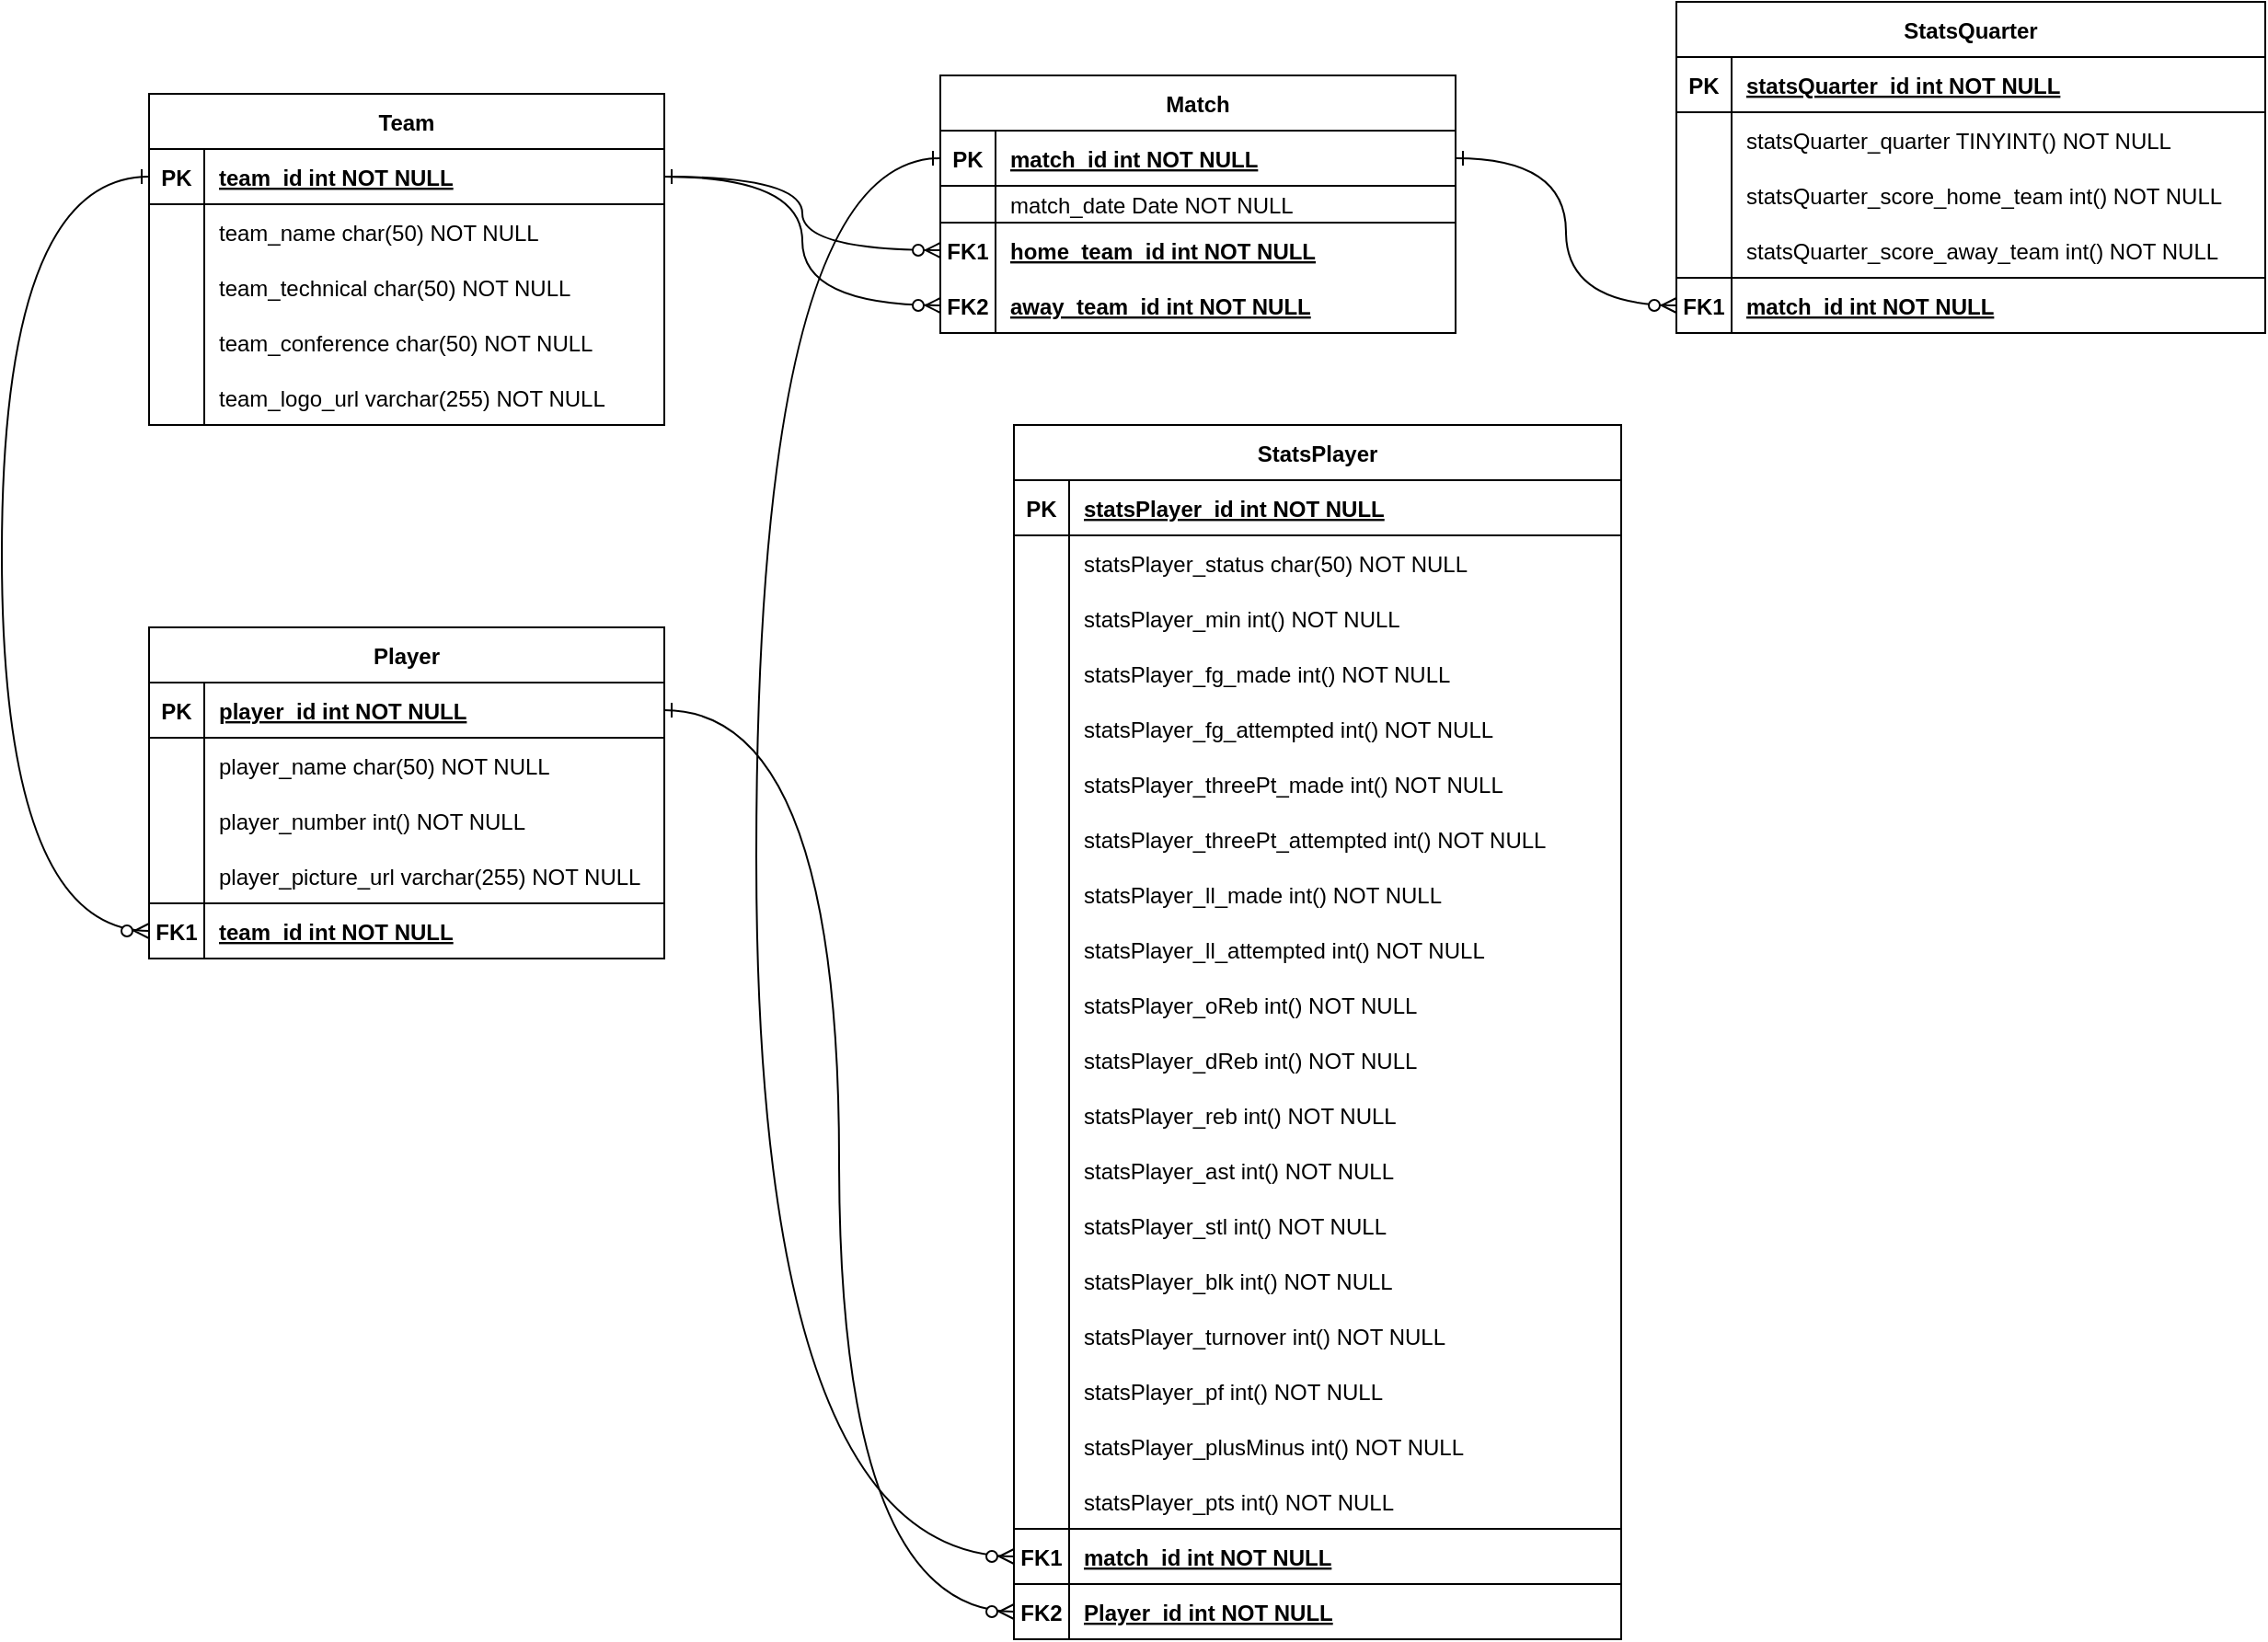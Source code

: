 <mxfile version="25.0.3">
  <diagram id="R2lEEEUBdFMjLlhIrx00" name="Page-1">
    <mxGraphModel dx="880" dy="444" grid="1" gridSize="10" guides="1" tooltips="1" connect="1" arrows="1" fold="1" page="1" pageScale="1" pageWidth="850" pageHeight="1100" math="0" shadow="0" extFonts="Permanent Marker^https://fonts.googleapis.com/css?family=Permanent+Marker">
      <root>
        <mxCell id="0" />
        <mxCell id="1" parent="0" />
        <mxCell id="C-vyLk0tnHw3VtMMgP7b-23" value="Team" style="shape=table;startSize=30;container=1;collapsible=1;childLayout=tableLayout;fixedRows=1;rowLines=0;fontStyle=1;align=center;resizeLast=1;" parent="1" vertex="1">
          <mxGeometry x="220" y="160" width="280" height="180" as="geometry" />
        </mxCell>
        <mxCell id="C-vyLk0tnHw3VtMMgP7b-24" value="" style="shape=partialRectangle;collapsible=0;dropTarget=0;pointerEvents=0;fillColor=none;points=[[0,0.5],[1,0.5]];portConstraint=eastwest;top=0;left=0;right=0;bottom=1;" parent="C-vyLk0tnHw3VtMMgP7b-23" vertex="1">
          <mxGeometry y="30" width="280" height="30" as="geometry" />
        </mxCell>
        <mxCell id="C-vyLk0tnHw3VtMMgP7b-25" value="PK" style="shape=partialRectangle;overflow=hidden;connectable=0;fillColor=none;top=0;left=0;bottom=0;right=0;fontStyle=1;" parent="C-vyLk0tnHw3VtMMgP7b-24" vertex="1">
          <mxGeometry width="30" height="30" as="geometry">
            <mxRectangle width="30" height="30" as="alternateBounds" />
          </mxGeometry>
        </mxCell>
        <mxCell id="C-vyLk0tnHw3VtMMgP7b-26" value="team_id int NOT NULL " style="shape=partialRectangle;overflow=hidden;connectable=0;fillColor=none;top=0;left=0;bottom=0;right=0;align=left;spacingLeft=6;fontStyle=5;" parent="C-vyLk0tnHw3VtMMgP7b-24" vertex="1">
          <mxGeometry x="30" width="250" height="30" as="geometry">
            <mxRectangle width="250" height="30" as="alternateBounds" />
          </mxGeometry>
        </mxCell>
        <mxCell id="C-vyLk0tnHw3VtMMgP7b-27" value="" style="shape=partialRectangle;collapsible=0;dropTarget=0;pointerEvents=0;fillColor=none;points=[[0,0.5],[1,0.5]];portConstraint=eastwest;top=0;left=0;right=0;bottom=0;" parent="C-vyLk0tnHw3VtMMgP7b-23" vertex="1">
          <mxGeometry y="60" width="280" height="30" as="geometry" />
        </mxCell>
        <mxCell id="C-vyLk0tnHw3VtMMgP7b-28" value="" style="shape=partialRectangle;overflow=hidden;connectable=0;fillColor=none;top=0;left=0;bottom=0;right=0;" parent="C-vyLk0tnHw3VtMMgP7b-27" vertex="1">
          <mxGeometry width="30" height="30" as="geometry">
            <mxRectangle width="30" height="30" as="alternateBounds" />
          </mxGeometry>
        </mxCell>
        <mxCell id="C-vyLk0tnHw3VtMMgP7b-29" value="team_name char(50) NOT NULL" style="shape=partialRectangle;overflow=hidden;connectable=0;fillColor=none;top=0;left=0;bottom=0;right=0;align=left;spacingLeft=6;" parent="C-vyLk0tnHw3VtMMgP7b-27" vertex="1">
          <mxGeometry x="30" width="250" height="30" as="geometry">
            <mxRectangle width="250" height="30" as="alternateBounds" />
          </mxGeometry>
        </mxCell>
        <mxCell id="4Jvj5dM3LBA8k5uEVzV1-124" value="" style="shape=partialRectangle;collapsible=0;dropTarget=0;pointerEvents=0;fillColor=none;points=[[0,0.5],[1,0.5]];portConstraint=eastwest;top=0;left=0;right=0;bottom=0;" vertex="1" parent="C-vyLk0tnHw3VtMMgP7b-23">
          <mxGeometry y="90" width="280" height="30" as="geometry" />
        </mxCell>
        <mxCell id="4Jvj5dM3LBA8k5uEVzV1-125" value="" style="shape=partialRectangle;overflow=hidden;connectable=0;fillColor=none;top=0;left=0;bottom=0;right=0;" vertex="1" parent="4Jvj5dM3LBA8k5uEVzV1-124">
          <mxGeometry width="30" height="30" as="geometry">
            <mxRectangle width="30" height="30" as="alternateBounds" />
          </mxGeometry>
        </mxCell>
        <mxCell id="4Jvj5dM3LBA8k5uEVzV1-126" value="team_technical char(50) NOT NULL" style="shape=partialRectangle;overflow=hidden;connectable=0;fillColor=none;top=0;left=0;bottom=0;right=0;align=left;spacingLeft=6;" vertex="1" parent="4Jvj5dM3LBA8k5uEVzV1-124">
          <mxGeometry x="30" width="250" height="30" as="geometry">
            <mxRectangle width="250" height="30" as="alternateBounds" />
          </mxGeometry>
        </mxCell>
        <mxCell id="4Jvj5dM3LBA8k5uEVzV1-251" value="" style="shape=partialRectangle;collapsible=0;dropTarget=0;pointerEvents=0;fillColor=none;points=[[0,0.5],[1,0.5]];portConstraint=eastwest;top=0;left=0;right=0;bottom=0;" vertex="1" parent="C-vyLk0tnHw3VtMMgP7b-23">
          <mxGeometry y="120" width="280" height="30" as="geometry" />
        </mxCell>
        <mxCell id="4Jvj5dM3LBA8k5uEVzV1-252" value="" style="shape=partialRectangle;overflow=hidden;connectable=0;fillColor=none;top=0;left=0;bottom=0;right=0;" vertex="1" parent="4Jvj5dM3LBA8k5uEVzV1-251">
          <mxGeometry width="30" height="30" as="geometry">
            <mxRectangle width="30" height="30" as="alternateBounds" />
          </mxGeometry>
        </mxCell>
        <mxCell id="4Jvj5dM3LBA8k5uEVzV1-253" value="team_conference char(50) NOT NULL" style="shape=partialRectangle;overflow=hidden;connectable=0;fillColor=none;top=0;left=0;bottom=0;right=0;align=left;spacingLeft=6;" vertex="1" parent="4Jvj5dM3LBA8k5uEVzV1-251">
          <mxGeometry x="30" width="250" height="30" as="geometry">
            <mxRectangle width="250" height="30" as="alternateBounds" />
          </mxGeometry>
        </mxCell>
        <mxCell id="4Jvj5dM3LBA8k5uEVzV1-127" value="" style="shape=partialRectangle;collapsible=0;dropTarget=0;pointerEvents=0;fillColor=none;points=[[0,0.5],[1,0.5]];portConstraint=eastwest;top=0;left=0;right=0;bottom=0;" vertex="1" parent="C-vyLk0tnHw3VtMMgP7b-23">
          <mxGeometry y="150" width="280" height="30" as="geometry" />
        </mxCell>
        <mxCell id="4Jvj5dM3LBA8k5uEVzV1-128" value="" style="shape=partialRectangle;overflow=hidden;connectable=0;fillColor=none;top=0;left=0;bottom=0;right=0;" vertex="1" parent="4Jvj5dM3LBA8k5uEVzV1-127">
          <mxGeometry width="30" height="30" as="geometry">
            <mxRectangle width="30" height="30" as="alternateBounds" />
          </mxGeometry>
        </mxCell>
        <mxCell id="4Jvj5dM3LBA8k5uEVzV1-129" value="team_logo_url varchar(255) NOT NULL" style="shape=partialRectangle;overflow=hidden;connectable=0;fillColor=none;top=0;left=0;bottom=0;right=0;align=left;spacingLeft=6;" vertex="1" parent="4Jvj5dM3LBA8k5uEVzV1-127">
          <mxGeometry x="30" width="250" height="30" as="geometry">
            <mxRectangle width="250" height="30" as="alternateBounds" />
          </mxGeometry>
        </mxCell>
        <mxCell id="4Jvj5dM3LBA8k5uEVzV1-139" value="Match" style="shape=table;startSize=30;container=1;collapsible=1;childLayout=tableLayout;fixedRows=1;rowLines=0;fontStyle=1;align=center;resizeLast=1;" vertex="1" parent="1">
          <mxGeometry x="650" y="150" width="280" height="140" as="geometry" />
        </mxCell>
        <mxCell id="4Jvj5dM3LBA8k5uEVzV1-140" value="" style="shape=partialRectangle;collapsible=0;dropTarget=0;pointerEvents=0;fillColor=none;points=[[0,0.5],[1,0.5]];portConstraint=eastwest;top=0;left=0;right=0;bottom=1;" vertex="1" parent="4Jvj5dM3LBA8k5uEVzV1-139">
          <mxGeometry y="30" width="280" height="30" as="geometry" />
        </mxCell>
        <mxCell id="4Jvj5dM3LBA8k5uEVzV1-141" value="PK" style="shape=partialRectangle;overflow=hidden;connectable=0;fillColor=none;top=0;left=0;bottom=0;right=0;fontStyle=1;" vertex="1" parent="4Jvj5dM3LBA8k5uEVzV1-140">
          <mxGeometry width="30" height="30" as="geometry">
            <mxRectangle width="30" height="30" as="alternateBounds" />
          </mxGeometry>
        </mxCell>
        <mxCell id="4Jvj5dM3LBA8k5uEVzV1-142" value="match_id int NOT NULL " style="shape=partialRectangle;overflow=hidden;connectable=0;fillColor=none;top=0;left=0;bottom=0;right=0;align=left;spacingLeft=6;fontStyle=5;" vertex="1" parent="4Jvj5dM3LBA8k5uEVzV1-140">
          <mxGeometry x="30" width="250" height="30" as="geometry">
            <mxRectangle width="250" height="30" as="alternateBounds" />
          </mxGeometry>
        </mxCell>
        <mxCell id="4Jvj5dM3LBA8k5uEVzV1-143" value="" style="shape=partialRectangle;collapsible=0;dropTarget=0;pointerEvents=0;fillColor=none;points=[[0,0.5],[1,0.5]];portConstraint=eastwest;top=0;left=0;right=0;bottom=0;" vertex="1" parent="4Jvj5dM3LBA8k5uEVzV1-139">
          <mxGeometry y="60" width="280" height="20" as="geometry" />
        </mxCell>
        <mxCell id="4Jvj5dM3LBA8k5uEVzV1-144" value="" style="shape=partialRectangle;overflow=hidden;connectable=0;fillColor=none;top=0;left=0;bottom=1;right=0;" vertex="1" parent="4Jvj5dM3LBA8k5uEVzV1-143">
          <mxGeometry width="30" height="20" as="geometry">
            <mxRectangle width="30" height="20" as="alternateBounds" />
          </mxGeometry>
        </mxCell>
        <mxCell id="4Jvj5dM3LBA8k5uEVzV1-145" value="match_date Date NOT NULL" style="shape=partialRectangle;overflow=hidden;connectable=0;fillColor=none;top=0;left=0;bottom=1;right=0;align=left;spacingLeft=6;" vertex="1" parent="4Jvj5dM3LBA8k5uEVzV1-143">
          <mxGeometry x="30" width="250" height="20" as="geometry">
            <mxRectangle width="250" height="20" as="alternateBounds" />
          </mxGeometry>
        </mxCell>
        <mxCell id="4Jvj5dM3LBA8k5uEVzV1-183" value="" style="shape=partialRectangle;collapsible=0;dropTarget=0;pointerEvents=0;fillColor=none;points=[[0,0.5],[1,0.5]];portConstraint=eastwest;top=0;left=0;right=0;bottom=0;" vertex="1" parent="4Jvj5dM3LBA8k5uEVzV1-139">
          <mxGeometry y="80" width="280" height="30" as="geometry" />
        </mxCell>
        <mxCell id="4Jvj5dM3LBA8k5uEVzV1-184" value="FK1" style="shape=partialRectangle;overflow=hidden;connectable=0;fillColor=none;top=0;left=0;bottom=0;right=0;fontStyle=1;" vertex="1" parent="4Jvj5dM3LBA8k5uEVzV1-183">
          <mxGeometry width="30" height="30" as="geometry">
            <mxRectangle width="30" height="30" as="alternateBounds" />
          </mxGeometry>
        </mxCell>
        <mxCell id="4Jvj5dM3LBA8k5uEVzV1-185" value="home_team_id int NOT NULL " style="shape=partialRectangle;overflow=hidden;connectable=0;fillColor=none;top=0;left=0;bottom=0;right=0;align=left;spacingLeft=6;fontStyle=5;" vertex="1" parent="4Jvj5dM3LBA8k5uEVzV1-183">
          <mxGeometry x="30" width="250" height="30" as="geometry">
            <mxRectangle width="250" height="30" as="alternateBounds" />
          </mxGeometry>
        </mxCell>
        <mxCell id="4Jvj5dM3LBA8k5uEVzV1-208" value="" style="shape=partialRectangle;collapsible=0;dropTarget=0;pointerEvents=0;fillColor=none;points=[[0,0.5],[1,0.5]];portConstraint=eastwest;top=0;left=0;right=0;bottom=0;" vertex="1" parent="4Jvj5dM3LBA8k5uEVzV1-139">
          <mxGeometry y="110" width="280" height="30" as="geometry" />
        </mxCell>
        <mxCell id="4Jvj5dM3LBA8k5uEVzV1-209" value="FK2" style="shape=partialRectangle;overflow=hidden;connectable=0;fillColor=none;top=0;left=0;bottom=0;right=0;fontStyle=1;" vertex="1" parent="4Jvj5dM3LBA8k5uEVzV1-208">
          <mxGeometry width="30" height="30" as="geometry">
            <mxRectangle width="30" height="30" as="alternateBounds" />
          </mxGeometry>
        </mxCell>
        <mxCell id="4Jvj5dM3LBA8k5uEVzV1-210" value="away_team_id int NOT NULL " style="shape=partialRectangle;overflow=hidden;connectable=0;fillColor=none;top=0;left=0;bottom=0;right=0;align=left;spacingLeft=6;fontStyle=5;" vertex="1" parent="4Jvj5dM3LBA8k5uEVzV1-208">
          <mxGeometry x="30" width="250" height="30" as="geometry">
            <mxRectangle width="250" height="30" as="alternateBounds" />
          </mxGeometry>
        </mxCell>
        <mxCell id="4Jvj5dM3LBA8k5uEVzV1-211" value="" style="edgeStyle=orthogonalEdgeStyle;endArrow=ERzeroToMany;startArrow=ERone;endFill=1;startFill=0;exitX=1;exitY=0.5;exitDx=0;exitDy=0;entryX=0;entryY=0.5;entryDx=0;entryDy=0;curved=1;" edge="1" parent="1" source="C-vyLk0tnHw3VtMMgP7b-24" target="4Jvj5dM3LBA8k5uEVzV1-183">
          <mxGeometry width="100" height="100" relative="1" as="geometry">
            <mxPoint x="320" y="195" as="sourcePoint" />
            <mxPoint x="410" y="125" as="targetPoint" />
          </mxGeometry>
        </mxCell>
        <mxCell id="4Jvj5dM3LBA8k5uEVzV1-213" value="" style="edgeStyle=orthogonalEdgeStyle;endArrow=ERzeroToMany;startArrow=ERone;endFill=1;startFill=0;exitX=1;exitY=0.5;exitDx=0;exitDy=0;entryX=0;entryY=0.5;entryDx=0;entryDy=0;curved=1;" edge="1" parent="1" source="C-vyLk0tnHw3VtMMgP7b-24" target="4Jvj5dM3LBA8k5uEVzV1-208">
          <mxGeometry width="100" height="100" relative="1" as="geometry">
            <mxPoint x="320" y="195" as="sourcePoint" />
            <mxPoint x="420" y="135" as="targetPoint" />
          </mxGeometry>
        </mxCell>
        <mxCell id="4Jvj5dM3LBA8k5uEVzV1-214" value="Player" style="shape=table;startSize=30;container=1;collapsible=1;childLayout=tableLayout;fixedRows=1;rowLines=0;fontStyle=1;align=center;resizeLast=1;" vertex="1" parent="1">
          <mxGeometry x="220" y="450" width="280" height="180" as="geometry" />
        </mxCell>
        <mxCell id="4Jvj5dM3LBA8k5uEVzV1-215" value="" style="shape=partialRectangle;collapsible=0;dropTarget=0;pointerEvents=0;fillColor=none;points=[[0,0.5],[1,0.5]];portConstraint=eastwest;top=0;left=0;right=0;bottom=1;" vertex="1" parent="4Jvj5dM3LBA8k5uEVzV1-214">
          <mxGeometry y="30" width="280" height="30" as="geometry" />
        </mxCell>
        <mxCell id="4Jvj5dM3LBA8k5uEVzV1-216" value="PK" style="shape=partialRectangle;overflow=hidden;connectable=0;fillColor=none;top=0;left=0;bottom=0;right=0;fontStyle=1;" vertex="1" parent="4Jvj5dM3LBA8k5uEVzV1-215">
          <mxGeometry width="30" height="30" as="geometry">
            <mxRectangle width="30" height="30" as="alternateBounds" />
          </mxGeometry>
        </mxCell>
        <mxCell id="4Jvj5dM3LBA8k5uEVzV1-217" value="player_id int NOT NULL" style="shape=partialRectangle;overflow=hidden;connectable=0;fillColor=none;top=0;left=0;bottom=0;right=0;align=left;spacingLeft=6;fontStyle=5;" vertex="1" parent="4Jvj5dM3LBA8k5uEVzV1-215">
          <mxGeometry x="30" width="250" height="30" as="geometry">
            <mxRectangle width="250" height="30" as="alternateBounds" />
          </mxGeometry>
        </mxCell>
        <mxCell id="4Jvj5dM3LBA8k5uEVzV1-218" value="" style="shape=partialRectangle;collapsible=0;dropTarget=0;pointerEvents=0;fillColor=none;points=[[0,0.5],[1,0.5]];portConstraint=eastwest;top=0;left=0;right=0;bottom=0;" vertex="1" parent="4Jvj5dM3LBA8k5uEVzV1-214">
          <mxGeometry y="60" width="280" height="30" as="geometry" />
        </mxCell>
        <mxCell id="4Jvj5dM3LBA8k5uEVzV1-219" value="" style="shape=partialRectangle;overflow=hidden;connectable=0;fillColor=none;top=0;left=0;bottom=0;right=0;" vertex="1" parent="4Jvj5dM3LBA8k5uEVzV1-218">
          <mxGeometry width="30" height="30" as="geometry">
            <mxRectangle width="30" height="30" as="alternateBounds" />
          </mxGeometry>
        </mxCell>
        <mxCell id="4Jvj5dM3LBA8k5uEVzV1-220" value="player_name char(50) NOT NULL" style="shape=partialRectangle;overflow=hidden;connectable=0;fillColor=none;top=0;left=0;bottom=0;right=0;align=left;spacingLeft=6;" vertex="1" parent="4Jvj5dM3LBA8k5uEVzV1-218">
          <mxGeometry x="30" width="250" height="30" as="geometry">
            <mxRectangle width="250" height="30" as="alternateBounds" />
          </mxGeometry>
        </mxCell>
        <mxCell id="4Jvj5dM3LBA8k5uEVzV1-221" value="" style="shape=partialRectangle;collapsible=0;dropTarget=0;pointerEvents=0;fillColor=none;points=[[0,0.5],[1,0.5]];portConstraint=eastwest;top=0;left=0;right=0;bottom=0;" vertex="1" parent="4Jvj5dM3LBA8k5uEVzV1-214">
          <mxGeometry y="90" width="280" height="30" as="geometry" />
        </mxCell>
        <mxCell id="4Jvj5dM3LBA8k5uEVzV1-222" value="" style="shape=partialRectangle;overflow=hidden;connectable=0;fillColor=none;top=0;left=0;bottom=0;right=0;" vertex="1" parent="4Jvj5dM3LBA8k5uEVzV1-221">
          <mxGeometry width="30" height="30" as="geometry">
            <mxRectangle width="30" height="30" as="alternateBounds" />
          </mxGeometry>
        </mxCell>
        <mxCell id="4Jvj5dM3LBA8k5uEVzV1-223" value="player_number int() NOT NULL" style="shape=partialRectangle;overflow=hidden;connectable=0;fillColor=none;top=0;left=0;bottom=0;right=0;align=left;spacingLeft=6;" vertex="1" parent="4Jvj5dM3LBA8k5uEVzV1-221">
          <mxGeometry x="30" width="250" height="30" as="geometry">
            <mxRectangle width="250" height="30" as="alternateBounds" />
          </mxGeometry>
        </mxCell>
        <mxCell id="4Jvj5dM3LBA8k5uEVzV1-224" value="" style="shape=partialRectangle;collapsible=0;dropTarget=0;pointerEvents=0;fillColor=none;points=[[0,0.5],[1,0.5]];portConstraint=eastwest;top=0;left=0;right=0;bottom=0;" vertex="1" parent="4Jvj5dM3LBA8k5uEVzV1-214">
          <mxGeometry y="120" width="280" height="30" as="geometry" />
        </mxCell>
        <mxCell id="4Jvj5dM3LBA8k5uEVzV1-225" value="" style="shape=partialRectangle;overflow=hidden;connectable=0;fillColor=none;top=0;left=0;bottom=0;right=0;" vertex="1" parent="4Jvj5dM3LBA8k5uEVzV1-224">
          <mxGeometry width="30" height="30" as="geometry">
            <mxRectangle width="30" height="30" as="alternateBounds" />
          </mxGeometry>
        </mxCell>
        <mxCell id="4Jvj5dM3LBA8k5uEVzV1-226" value="player_picture_url varchar(255) NOT NULL" style="shape=partialRectangle;overflow=hidden;connectable=0;fillColor=none;top=0;left=0;bottom=0;right=0;align=left;spacingLeft=6;" vertex="1" parent="4Jvj5dM3LBA8k5uEVzV1-224">
          <mxGeometry x="30" width="250" height="30" as="geometry">
            <mxRectangle width="250" height="30" as="alternateBounds" />
          </mxGeometry>
        </mxCell>
        <mxCell id="4Jvj5dM3LBA8k5uEVzV1-230" value="" style="shape=partialRectangle;collapsible=0;dropTarget=0;pointerEvents=0;fillColor=none;points=[[0,0.5],[1,0.5]];portConstraint=eastwest;top=0;left=0;right=0;bottom=1;" vertex="1" parent="4Jvj5dM3LBA8k5uEVzV1-214">
          <mxGeometry y="150" width="280" height="30" as="geometry" />
        </mxCell>
        <mxCell id="4Jvj5dM3LBA8k5uEVzV1-231" value="FK1" style="shape=partialRectangle;overflow=hidden;connectable=0;fillColor=none;top=1;left=0;bottom=0;right=0;fontStyle=1;" vertex="1" parent="4Jvj5dM3LBA8k5uEVzV1-230">
          <mxGeometry width="30" height="30" as="geometry">
            <mxRectangle width="30" height="30" as="alternateBounds" />
          </mxGeometry>
        </mxCell>
        <mxCell id="4Jvj5dM3LBA8k5uEVzV1-232" value="team_id int NOT NULL" style="shape=partialRectangle;overflow=hidden;connectable=0;fillColor=none;top=1;left=0;bottom=0;right=0;align=left;spacingLeft=6;fontStyle=5;" vertex="1" parent="4Jvj5dM3LBA8k5uEVzV1-230">
          <mxGeometry x="30" width="250" height="30" as="geometry">
            <mxRectangle width="250" height="30" as="alternateBounds" />
          </mxGeometry>
        </mxCell>
        <mxCell id="4Jvj5dM3LBA8k5uEVzV1-234" value="" style="endArrow=ERzeroToMany;startArrow=ERone;endFill=1;startFill=0;entryX=0;entryY=0.5;entryDx=0;entryDy=0;exitX=0;exitY=0.5;exitDx=0;exitDy=0;edgeStyle=orthogonalEdgeStyle;curved=1;" edge="1" parent="1" source="C-vyLk0tnHw3VtMMgP7b-24" target="4Jvj5dM3LBA8k5uEVzV1-230">
          <mxGeometry width="100" height="100" relative="1" as="geometry">
            <mxPoint x="160" y="195.0" as="sourcePoint" />
            <mxPoint x="150" y="595" as="targetPoint" />
            <Array as="points">
              <mxPoint x="140" y="205" />
              <mxPoint x="140" y="615" />
            </Array>
          </mxGeometry>
        </mxCell>
        <mxCell id="4Jvj5dM3LBA8k5uEVzV1-235" value="StatsQuarter" style="shape=table;startSize=30;container=1;collapsible=1;childLayout=tableLayout;fixedRows=1;rowLines=0;fontStyle=1;align=center;resizeLast=1;" vertex="1" parent="1">
          <mxGeometry x="1050" y="110" width="320" height="180" as="geometry" />
        </mxCell>
        <mxCell id="4Jvj5dM3LBA8k5uEVzV1-236" value="" style="shape=partialRectangle;collapsible=0;dropTarget=0;pointerEvents=0;fillColor=none;points=[[0,0.5],[1,0.5]];portConstraint=eastwest;top=0;left=0;right=0;bottom=1;" vertex="1" parent="4Jvj5dM3LBA8k5uEVzV1-235">
          <mxGeometry y="30" width="320" height="30" as="geometry" />
        </mxCell>
        <mxCell id="4Jvj5dM3LBA8k5uEVzV1-237" value="PK" style="shape=partialRectangle;overflow=hidden;connectable=0;fillColor=none;top=0;left=0;bottom=0;right=0;fontStyle=1;" vertex="1" parent="4Jvj5dM3LBA8k5uEVzV1-236">
          <mxGeometry width="30" height="30" as="geometry">
            <mxRectangle width="30" height="30" as="alternateBounds" />
          </mxGeometry>
        </mxCell>
        <mxCell id="4Jvj5dM3LBA8k5uEVzV1-238" value="statsQuarter_id int NOT NULL" style="shape=partialRectangle;overflow=hidden;connectable=0;fillColor=none;top=0;left=0;bottom=0;right=0;align=left;spacingLeft=6;fontStyle=5;" vertex="1" parent="4Jvj5dM3LBA8k5uEVzV1-236">
          <mxGeometry x="30" width="290" height="30" as="geometry">
            <mxRectangle width="290" height="30" as="alternateBounds" />
          </mxGeometry>
        </mxCell>
        <mxCell id="4Jvj5dM3LBA8k5uEVzV1-239" value="" style="shape=partialRectangle;collapsible=0;dropTarget=0;pointerEvents=0;fillColor=none;points=[[0,0.5],[1,0.5]];portConstraint=eastwest;top=0;left=0;right=0;bottom=0;" vertex="1" parent="4Jvj5dM3LBA8k5uEVzV1-235">
          <mxGeometry y="60" width="320" height="30" as="geometry" />
        </mxCell>
        <mxCell id="4Jvj5dM3LBA8k5uEVzV1-240" value="" style="shape=partialRectangle;overflow=hidden;connectable=0;fillColor=none;top=0;left=0;bottom=0;right=0;" vertex="1" parent="4Jvj5dM3LBA8k5uEVzV1-239">
          <mxGeometry width="30" height="30" as="geometry">
            <mxRectangle width="30" height="30" as="alternateBounds" />
          </mxGeometry>
        </mxCell>
        <mxCell id="4Jvj5dM3LBA8k5uEVzV1-241" value="statsQuarter_quarter TINYINT() NOT NULL" style="shape=partialRectangle;overflow=hidden;connectable=0;fillColor=none;top=0;left=0;bottom=0;right=0;align=left;spacingLeft=6;" vertex="1" parent="4Jvj5dM3LBA8k5uEVzV1-239">
          <mxGeometry x="30" width="290" height="30" as="geometry">
            <mxRectangle width="290" height="30" as="alternateBounds" />
          </mxGeometry>
        </mxCell>
        <mxCell id="4Jvj5dM3LBA8k5uEVzV1-242" value="" style="shape=partialRectangle;collapsible=0;dropTarget=0;pointerEvents=0;fillColor=none;points=[[0,0.5],[1,0.5]];portConstraint=eastwest;top=0;left=0;right=0;bottom=0;" vertex="1" parent="4Jvj5dM3LBA8k5uEVzV1-235">
          <mxGeometry y="90" width="320" height="30" as="geometry" />
        </mxCell>
        <mxCell id="4Jvj5dM3LBA8k5uEVzV1-243" value="" style="shape=partialRectangle;overflow=hidden;connectable=0;fillColor=none;top=0;left=0;bottom=0;right=0;" vertex="1" parent="4Jvj5dM3LBA8k5uEVzV1-242">
          <mxGeometry width="30" height="30" as="geometry">
            <mxRectangle width="30" height="30" as="alternateBounds" />
          </mxGeometry>
        </mxCell>
        <mxCell id="4Jvj5dM3LBA8k5uEVzV1-244" value="statsQuarter_score_home_team int() NOT NULL" style="shape=partialRectangle;overflow=hidden;connectable=0;fillColor=none;top=0;left=0;bottom=0;right=0;align=left;spacingLeft=6;" vertex="1" parent="4Jvj5dM3LBA8k5uEVzV1-242">
          <mxGeometry x="30" width="290" height="30" as="geometry">
            <mxRectangle width="290" height="30" as="alternateBounds" />
          </mxGeometry>
        </mxCell>
        <mxCell id="4Jvj5dM3LBA8k5uEVzV1-245" value="" style="shape=partialRectangle;collapsible=0;dropTarget=0;pointerEvents=0;fillColor=none;points=[[0,0.5],[1,0.5]];portConstraint=eastwest;top=0;left=0;right=0;bottom=0;" vertex="1" parent="4Jvj5dM3LBA8k5uEVzV1-235">
          <mxGeometry y="120" width="320" height="30" as="geometry" />
        </mxCell>
        <mxCell id="4Jvj5dM3LBA8k5uEVzV1-246" value="" style="shape=partialRectangle;overflow=hidden;connectable=0;fillColor=none;top=0;left=0;bottom=0;right=0;" vertex="1" parent="4Jvj5dM3LBA8k5uEVzV1-245">
          <mxGeometry width="30" height="30" as="geometry">
            <mxRectangle width="30" height="30" as="alternateBounds" />
          </mxGeometry>
        </mxCell>
        <mxCell id="4Jvj5dM3LBA8k5uEVzV1-247" value="statsQuarter_score_away_team int() NOT NULL" style="shape=partialRectangle;overflow=hidden;connectable=0;fillColor=none;top=0;left=0;bottom=0;right=0;align=left;spacingLeft=6;" vertex="1" parent="4Jvj5dM3LBA8k5uEVzV1-245">
          <mxGeometry x="30" width="290" height="30" as="geometry">
            <mxRectangle width="290" height="30" as="alternateBounds" />
          </mxGeometry>
        </mxCell>
        <mxCell id="4Jvj5dM3LBA8k5uEVzV1-248" value="" style="shape=partialRectangle;collapsible=0;dropTarget=0;pointerEvents=0;fillColor=none;points=[[0,0.5],[1,0.5]];portConstraint=eastwest;top=0;left=0;right=0;bottom=1;" vertex="1" parent="4Jvj5dM3LBA8k5uEVzV1-235">
          <mxGeometry y="150" width="320" height="30" as="geometry" />
        </mxCell>
        <mxCell id="4Jvj5dM3LBA8k5uEVzV1-249" value="FK1" style="shape=partialRectangle;overflow=hidden;connectable=0;fillColor=none;top=1;left=0;bottom=0;right=0;fontStyle=1;" vertex="1" parent="4Jvj5dM3LBA8k5uEVzV1-248">
          <mxGeometry width="30" height="30" as="geometry">
            <mxRectangle width="30" height="30" as="alternateBounds" />
          </mxGeometry>
        </mxCell>
        <mxCell id="4Jvj5dM3LBA8k5uEVzV1-250" value="match_id int NOT NULL" style="shape=partialRectangle;overflow=hidden;connectable=0;fillColor=none;top=1;left=0;bottom=0;right=0;align=left;spacingLeft=6;fontStyle=5;" vertex="1" parent="4Jvj5dM3LBA8k5uEVzV1-248">
          <mxGeometry x="30" width="290" height="30" as="geometry">
            <mxRectangle width="290" height="30" as="alternateBounds" />
          </mxGeometry>
        </mxCell>
        <mxCell id="4Jvj5dM3LBA8k5uEVzV1-254" value="" style="edgeStyle=orthogonalEdgeStyle;endArrow=ERzeroToMany;startArrow=ERone;endFill=1;startFill=0;exitX=1;exitY=0.5;exitDx=0;exitDy=0;entryX=0;entryY=0.5;entryDx=0;entryDy=0;curved=1;" edge="1" parent="1" source="4Jvj5dM3LBA8k5uEVzV1-140" target="4Jvj5dM3LBA8k5uEVzV1-248">
          <mxGeometry width="100" height="100" relative="1" as="geometry">
            <mxPoint x="660" y="620" as="sourcePoint" />
            <mxPoint x="1040" y="310" as="targetPoint" />
          </mxGeometry>
        </mxCell>
        <mxCell id="4Jvj5dM3LBA8k5uEVzV1-258" value="StatsPlayer" style="shape=table;startSize=30;container=1;collapsible=1;childLayout=tableLayout;fixedRows=1;rowLines=0;fontStyle=1;align=center;resizeLast=1;" vertex="1" parent="1">
          <mxGeometry x="690" y="340" width="330" height="660" as="geometry" />
        </mxCell>
        <mxCell id="4Jvj5dM3LBA8k5uEVzV1-259" value="" style="shape=partialRectangle;collapsible=0;dropTarget=0;pointerEvents=0;fillColor=none;points=[[0,0.5],[1,0.5]];portConstraint=eastwest;top=0;left=0;right=0;bottom=1;" vertex="1" parent="4Jvj5dM3LBA8k5uEVzV1-258">
          <mxGeometry y="30" width="330" height="30" as="geometry" />
        </mxCell>
        <mxCell id="4Jvj5dM3LBA8k5uEVzV1-260" value="PK" style="shape=partialRectangle;overflow=hidden;connectable=0;fillColor=none;top=0;left=0;bottom=0;right=0;fontStyle=1;" vertex="1" parent="4Jvj5dM3LBA8k5uEVzV1-259">
          <mxGeometry width="30" height="30" as="geometry">
            <mxRectangle width="30" height="30" as="alternateBounds" />
          </mxGeometry>
        </mxCell>
        <mxCell id="4Jvj5dM3LBA8k5uEVzV1-261" value="statsPlayer_id int NOT NULL" style="shape=partialRectangle;overflow=hidden;connectable=0;fillColor=none;top=0;left=0;bottom=0;right=0;align=left;spacingLeft=6;fontStyle=5;" vertex="1" parent="4Jvj5dM3LBA8k5uEVzV1-259">
          <mxGeometry x="30" width="300" height="30" as="geometry">
            <mxRectangle width="300" height="30" as="alternateBounds" />
          </mxGeometry>
        </mxCell>
        <mxCell id="4Jvj5dM3LBA8k5uEVzV1-262" value="" style="shape=partialRectangle;collapsible=0;dropTarget=0;pointerEvents=0;fillColor=none;points=[[0,0.5],[1,0.5]];portConstraint=eastwest;top=0;left=0;right=0;bottom=0;" vertex="1" parent="4Jvj5dM3LBA8k5uEVzV1-258">
          <mxGeometry y="60" width="330" height="30" as="geometry" />
        </mxCell>
        <mxCell id="4Jvj5dM3LBA8k5uEVzV1-263" value="" style="shape=partialRectangle;overflow=hidden;connectable=0;fillColor=none;top=0;left=0;bottom=0;right=0;" vertex="1" parent="4Jvj5dM3LBA8k5uEVzV1-262">
          <mxGeometry width="30" height="30" as="geometry">
            <mxRectangle width="30" height="30" as="alternateBounds" />
          </mxGeometry>
        </mxCell>
        <mxCell id="4Jvj5dM3LBA8k5uEVzV1-264" value="statsPlayer_status char(50) NOT NULL" style="shape=partialRectangle;overflow=hidden;connectable=0;fillColor=none;top=0;left=0;bottom=0;right=0;align=left;spacingLeft=6;" vertex="1" parent="4Jvj5dM3LBA8k5uEVzV1-262">
          <mxGeometry x="30" width="300" height="30" as="geometry">
            <mxRectangle width="300" height="30" as="alternateBounds" />
          </mxGeometry>
        </mxCell>
        <mxCell id="4Jvj5dM3LBA8k5uEVzV1-265" value="" style="shape=partialRectangle;collapsible=0;dropTarget=0;pointerEvents=0;fillColor=none;points=[[0,0.5],[1,0.5]];portConstraint=eastwest;top=0;left=0;right=0;bottom=0;" vertex="1" parent="4Jvj5dM3LBA8k5uEVzV1-258">
          <mxGeometry y="90" width="330" height="30" as="geometry" />
        </mxCell>
        <mxCell id="4Jvj5dM3LBA8k5uEVzV1-266" value="" style="shape=partialRectangle;overflow=hidden;connectable=0;fillColor=none;top=0;left=0;bottom=0;right=0;" vertex="1" parent="4Jvj5dM3LBA8k5uEVzV1-265">
          <mxGeometry width="30" height="30" as="geometry">
            <mxRectangle width="30" height="30" as="alternateBounds" />
          </mxGeometry>
        </mxCell>
        <mxCell id="4Jvj5dM3LBA8k5uEVzV1-267" value="statsPlayer_min int() NOT NULL" style="shape=partialRectangle;overflow=hidden;connectable=0;fillColor=none;top=0;left=0;bottom=0;right=0;align=left;spacingLeft=6;" vertex="1" parent="4Jvj5dM3LBA8k5uEVzV1-265">
          <mxGeometry x="30" width="300" height="30" as="geometry">
            <mxRectangle width="300" height="30" as="alternateBounds" />
          </mxGeometry>
        </mxCell>
        <mxCell id="4Jvj5dM3LBA8k5uEVzV1-268" value="" style="shape=partialRectangle;collapsible=0;dropTarget=0;pointerEvents=0;fillColor=none;points=[[0,0.5],[1,0.5]];portConstraint=eastwest;top=0;left=0;right=0;bottom=0;" vertex="1" parent="4Jvj5dM3LBA8k5uEVzV1-258">
          <mxGeometry y="120" width="330" height="30" as="geometry" />
        </mxCell>
        <mxCell id="4Jvj5dM3LBA8k5uEVzV1-269" value="" style="shape=partialRectangle;overflow=hidden;connectable=0;fillColor=none;top=0;left=0;bottom=0;right=0;" vertex="1" parent="4Jvj5dM3LBA8k5uEVzV1-268">
          <mxGeometry width="30" height="30" as="geometry">
            <mxRectangle width="30" height="30" as="alternateBounds" />
          </mxGeometry>
        </mxCell>
        <mxCell id="4Jvj5dM3LBA8k5uEVzV1-270" value="statsPlayer_fg_made int() NOT NULL" style="shape=partialRectangle;overflow=hidden;connectable=0;fillColor=none;top=0;left=0;bottom=0;right=0;align=left;spacingLeft=6;" vertex="1" parent="4Jvj5dM3LBA8k5uEVzV1-268">
          <mxGeometry x="30" width="300" height="30" as="geometry">
            <mxRectangle width="300" height="30" as="alternateBounds" />
          </mxGeometry>
        </mxCell>
        <mxCell id="4Jvj5dM3LBA8k5uEVzV1-280" value="" style="shape=partialRectangle;collapsible=0;dropTarget=0;pointerEvents=0;fillColor=none;points=[[0,0.5],[1,0.5]];portConstraint=eastwest;top=0;left=0;right=0;bottom=0;" vertex="1" parent="4Jvj5dM3LBA8k5uEVzV1-258">
          <mxGeometry y="150" width="330" height="30" as="geometry" />
        </mxCell>
        <mxCell id="4Jvj5dM3LBA8k5uEVzV1-281" value="" style="shape=partialRectangle;overflow=hidden;connectable=0;fillColor=none;top=0;left=0;bottom=0;right=0;" vertex="1" parent="4Jvj5dM3LBA8k5uEVzV1-280">
          <mxGeometry width="30" height="30" as="geometry">
            <mxRectangle width="30" height="30" as="alternateBounds" />
          </mxGeometry>
        </mxCell>
        <mxCell id="4Jvj5dM3LBA8k5uEVzV1-282" value="statsPlayer_fg_attempted int() NOT NULL" style="shape=partialRectangle;overflow=hidden;connectable=0;fillColor=none;top=0;left=0;bottom=0;right=0;align=left;spacingLeft=6;" vertex="1" parent="4Jvj5dM3LBA8k5uEVzV1-280">
          <mxGeometry x="30" width="300" height="30" as="geometry">
            <mxRectangle width="300" height="30" as="alternateBounds" />
          </mxGeometry>
        </mxCell>
        <mxCell id="4Jvj5dM3LBA8k5uEVzV1-283" value="" style="shape=partialRectangle;collapsible=0;dropTarget=0;pointerEvents=0;fillColor=none;points=[[0,0.5],[1,0.5]];portConstraint=eastwest;top=0;left=0;right=0;bottom=0;" vertex="1" parent="4Jvj5dM3LBA8k5uEVzV1-258">
          <mxGeometry y="180" width="330" height="30" as="geometry" />
        </mxCell>
        <mxCell id="4Jvj5dM3LBA8k5uEVzV1-284" value="" style="shape=partialRectangle;overflow=hidden;connectable=0;fillColor=none;top=0;left=0;bottom=0;right=0;" vertex="1" parent="4Jvj5dM3LBA8k5uEVzV1-283">
          <mxGeometry width="30" height="30" as="geometry">
            <mxRectangle width="30" height="30" as="alternateBounds" />
          </mxGeometry>
        </mxCell>
        <mxCell id="4Jvj5dM3LBA8k5uEVzV1-285" value="statsPlayer_threePt_made int() NOT NULL" style="shape=partialRectangle;overflow=hidden;connectable=0;fillColor=none;top=0;left=0;bottom=0;right=0;align=left;spacingLeft=6;" vertex="1" parent="4Jvj5dM3LBA8k5uEVzV1-283">
          <mxGeometry x="30" width="300" height="30" as="geometry">
            <mxRectangle width="300" height="30" as="alternateBounds" />
          </mxGeometry>
        </mxCell>
        <mxCell id="4Jvj5dM3LBA8k5uEVzV1-286" value="" style="shape=partialRectangle;collapsible=0;dropTarget=0;pointerEvents=0;fillColor=none;points=[[0,0.5],[1,0.5]];portConstraint=eastwest;top=0;left=0;right=0;bottom=0;" vertex="1" parent="4Jvj5dM3LBA8k5uEVzV1-258">
          <mxGeometry y="210" width="330" height="30" as="geometry" />
        </mxCell>
        <mxCell id="4Jvj5dM3LBA8k5uEVzV1-287" value="" style="shape=partialRectangle;overflow=hidden;connectable=0;fillColor=none;top=0;left=0;bottom=0;right=0;" vertex="1" parent="4Jvj5dM3LBA8k5uEVzV1-286">
          <mxGeometry width="30" height="30" as="geometry">
            <mxRectangle width="30" height="30" as="alternateBounds" />
          </mxGeometry>
        </mxCell>
        <mxCell id="4Jvj5dM3LBA8k5uEVzV1-288" value="statsPlayer_threePt_attempted int() NOT NULL" style="shape=partialRectangle;overflow=hidden;connectable=0;fillColor=none;top=0;left=0;bottom=0;right=0;align=left;spacingLeft=6;" vertex="1" parent="4Jvj5dM3LBA8k5uEVzV1-286">
          <mxGeometry x="30" width="300" height="30" as="geometry">
            <mxRectangle width="300" height="30" as="alternateBounds" />
          </mxGeometry>
        </mxCell>
        <mxCell id="4Jvj5dM3LBA8k5uEVzV1-289" value="" style="shape=partialRectangle;collapsible=0;dropTarget=0;pointerEvents=0;fillColor=none;points=[[0,0.5],[1,0.5]];portConstraint=eastwest;top=0;left=0;right=0;bottom=0;" vertex="1" parent="4Jvj5dM3LBA8k5uEVzV1-258">
          <mxGeometry y="240" width="330" height="30" as="geometry" />
        </mxCell>
        <mxCell id="4Jvj5dM3LBA8k5uEVzV1-290" value="" style="shape=partialRectangle;overflow=hidden;connectable=0;fillColor=none;top=0;left=0;bottom=0;right=0;" vertex="1" parent="4Jvj5dM3LBA8k5uEVzV1-289">
          <mxGeometry width="30" height="30" as="geometry">
            <mxRectangle width="30" height="30" as="alternateBounds" />
          </mxGeometry>
        </mxCell>
        <mxCell id="4Jvj5dM3LBA8k5uEVzV1-291" value="statsPlayer_ll_made int() NOT NULL" style="shape=partialRectangle;overflow=hidden;connectable=0;fillColor=none;top=0;left=0;bottom=0;right=0;align=left;spacingLeft=6;" vertex="1" parent="4Jvj5dM3LBA8k5uEVzV1-289">
          <mxGeometry x="30" width="300" height="30" as="geometry">
            <mxRectangle width="300" height="30" as="alternateBounds" />
          </mxGeometry>
        </mxCell>
        <mxCell id="4Jvj5dM3LBA8k5uEVzV1-292" value="" style="shape=partialRectangle;collapsible=0;dropTarget=0;pointerEvents=0;fillColor=none;points=[[0,0.5],[1,0.5]];portConstraint=eastwest;top=0;left=0;right=0;bottom=0;" vertex="1" parent="4Jvj5dM3LBA8k5uEVzV1-258">
          <mxGeometry y="270" width="330" height="30" as="geometry" />
        </mxCell>
        <mxCell id="4Jvj5dM3LBA8k5uEVzV1-293" value="" style="shape=partialRectangle;overflow=hidden;connectable=0;fillColor=none;top=0;left=0;bottom=0;right=0;" vertex="1" parent="4Jvj5dM3LBA8k5uEVzV1-292">
          <mxGeometry width="30" height="30" as="geometry">
            <mxRectangle width="30" height="30" as="alternateBounds" />
          </mxGeometry>
        </mxCell>
        <mxCell id="4Jvj5dM3LBA8k5uEVzV1-294" value="statsPlayer_ll_attempted int() NOT NULL" style="shape=partialRectangle;overflow=hidden;connectable=0;fillColor=none;top=0;left=0;bottom=0;right=0;align=left;spacingLeft=6;" vertex="1" parent="4Jvj5dM3LBA8k5uEVzV1-292">
          <mxGeometry x="30" width="300" height="30" as="geometry">
            <mxRectangle width="300" height="30" as="alternateBounds" />
          </mxGeometry>
        </mxCell>
        <mxCell id="4Jvj5dM3LBA8k5uEVzV1-295" value="" style="shape=partialRectangle;collapsible=0;dropTarget=0;pointerEvents=0;fillColor=none;points=[[0,0.5],[1,0.5]];portConstraint=eastwest;top=0;left=0;right=0;bottom=0;" vertex="1" parent="4Jvj5dM3LBA8k5uEVzV1-258">
          <mxGeometry y="300" width="330" height="30" as="geometry" />
        </mxCell>
        <mxCell id="4Jvj5dM3LBA8k5uEVzV1-296" value="" style="shape=partialRectangle;overflow=hidden;connectable=0;fillColor=none;top=0;left=0;bottom=0;right=0;" vertex="1" parent="4Jvj5dM3LBA8k5uEVzV1-295">
          <mxGeometry width="30" height="30" as="geometry">
            <mxRectangle width="30" height="30" as="alternateBounds" />
          </mxGeometry>
        </mxCell>
        <mxCell id="4Jvj5dM3LBA8k5uEVzV1-297" value="statsPlayer_oReb int() NOT NULL" style="shape=partialRectangle;overflow=hidden;connectable=0;fillColor=none;top=0;left=0;bottom=0;right=0;align=left;spacingLeft=6;" vertex="1" parent="4Jvj5dM3LBA8k5uEVzV1-295">
          <mxGeometry x="30" width="300" height="30" as="geometry">
            <mxRectangle width="300" height="30" as="alternateBounds" />
          </mxGeometry>
        </mxCell>
        <mxCell id="4Jvj5dM3LBA8k5uEVzV1-298" value="" style="shape=partialRectangle;collapsible=0;dropTarget=0;pointerEvents=0;fillColor=none;points=[[0,0.5],[1,0.5]];portConstraint=eastwest;top=0;left=0;right=0;bottom=0;" vertex="1" parent="4Jvj5dM3LBA8k5uEVzV1-258">
          <mxGeometry y="330" width="330" height="30" as="geometry" />
        </mxCell>
        <mxCell id="4Jvj5dM3LBA8k5uEVzV1-299" value="" style="shape=partialRectangle;overflow=hidden;connectable=0;fillColor=none;top=0;left=0;bottom=0;right=0;" vertex="1" parent="4Jvj5dM3LBA8k5uEVzV1-298">
          <mxGeometry width="30" height="30" as="geometry">
            <mxRectangle width="30" height="30" as="alternateBounds" />
          </mxGeometry>
        </mxCell>
        <mxCell id="4Jvj5dM3LBA8k5uEVzV1-300" value="statsPlayer_dReb int() NOT NULL" style="shape=partialRectangle;overflow=hidden;connectable=0;fillColor=none;top=0;left=0;bottom=0;right=0;align=left;spacingLeft=6;" vertex="1" parent="4Jvj5dM3LBA8k5uEVzV1-298">
          <mxGeometry x="30" width="300" height="30" as="geometry">
            <mxRectangle width="300" height="30" as="alternateBounds" />
          </mxGeometry>
        </mxCell>
        <mxCell id="4Jvj5dM3LBA8k5uEVzV1-301" value="" style="shape=partialRectangle;collapsible=0;dropTarget=0;pointerEvents=0;fillColor=none;points=[[0,0.5],[1,0.5]];portConstraint=eastwest;top=0;left=0;right=0;bottom=0;" vertex="1" parent="4Jvj5dM3LBA8k5uEVzV1-258">
          <mxGeometry y="360" width="330" height="30" as="geometry" />
        </mxCell>
        <mxCell id="4Jvj5dM3LBA8k5uEVzV1-302" value="" style="shape=partialRectangle;overflow=hidden;connectable=0;fillColor=none;top=0;left=0;bottom=0;right=0;" vertex="1" parent="4Jvj5dM3LBA8k5uEVzV1-301">
          <mxGeometry width="30" height="30" as="geometry">
            <mxRectangle width="30" height="30" as="alternateBounds" />
          </mxGeometry>
        </mxCell>
        <mxCell id="4Jvj5dM3LBA8k5uEVzV1-303" value="statsPlayer_reb int() NOT NULL" style="shape=partialRectangle;overflow=hidden;connectable=0;fillColor=none;top=0;left=0;bottom=0;right=0;align=left;spacingLeft=6;" vertex="1" parent="4Jvj5dM3LBA8k5uEVzV1-301">
          <mxGeometry x="30" width="300" height="30" as="geometry">
            <mxRectangle width="300" height="30" as="alternateBounds" />
          </mxGeometry>
        </mxCell>
        <mxCell id="4Jvj5dM3LBA8k5uEVzV1-304" value="" style="shape=partialRectangle;collapsible=0;dropTarget=0;pointerEvents=0;fillColor=none;points=[[0,0.5],[1,0.5]];portConstraint=eastwest;top=0;left=0;right=0;bottom=0;" vertex="1" parent="4Jvj5dM3LBA8k5uEVzV1-258">
          <mxGeometry y="390" width="330" height="30" as="geometry" />
        </mxCell>
        <mxCell id="4Jvj5dM3LBA8k5uEVzV1-305" value="" style="shape=partialRectangle;overflow=hidden;connectable=0;fillColor=none;top=0;left=0;bottom=0;right=0;" vertex="1" parent="4Jvj5dM3LBA8k5uEVzV1-304">
          <mxGeometry width="30" height="30" as="geometry">
            <mxRectangle width="30" height="30" as="alternateBounds" />
          </mxGeometry>
        </mxCell>
        <mxCell id="4Jvj5dM3LBA8k5uEVzV1-306" value="statsPlayer_ast int() NOT NULL" style="shape=partialRectangle;overflow=hidden;connectable=0;fillColor=none;top=0;left=0;bottom=0;right=0;align=left;spacingLeft=6;" vertex="1" parent="4Jvj5dM3LBA8k5uEVzV1-304">
          <mxGeometry x="30" width="300" height="30" as="geometry">
            <mxRectangle width="300" height="30" as="alternateBounds" />
          </mxGeometry>
        </mxCell>
        <mxCell id="4Jvj5dM3LBA8k5uEVzV1-307" value="" style="shape=partialRectangle;collapsible=0;dropTarget=0;pointerEvents=0;fillColor=none;points=[[0,0.5],[1,0.5]];portConstraint=eastwest;top=0;left=0;right=0;bottom=0;" vertex="1" parent="4Jvj5dM3LBA8k5uEVzV1-258">
          <mxGeometry y="420" width="330" height="30" as="geometry" />
        </mxCell>
        <mxCell id="4Jvj5dM3LBA8k5uEVzV1-308" value="" style="shape=partialRectangle;overflow=hidden;connectable=0;fillColor=none;top=0;left=0;bottom=0;right=0;" vertex="1" parent="4Jvj5dM3LBA8k5uEVzV1-307">
          <mxGeometry width="30" height="30" as="geometry">
            <mxRectangle width="30" height="30" as="alternateBounds" />
          </mxGeometry>
        </mxCell>
        <mxCell id="4Jvj5dM3LBA8k5uEVzV1-309" value="statsPlayer_stl int() NOT NULL" style="shape=partialRectangle;overflow=hidden;connectable=0;fillColor=none;top=0;left=0;bottom=0;right=0;align=left;spacingLeft=6;" vertex="1" parent="4Jvj5dM3LBA8k5uEVzV1-307">
          <mxGeometry x="30" width="300" height="30" as="geometry">
            <mxRectangle width="300" height="30" as="alternateBounds" />
          </mxGeometry>
        </mxCell>
        <mxCell id="4Jvj5dM3LBA8k5uEVzV1-310" value="" style="shape=partialRectangle;collapsible=0;dropTarget=0;pointerEvents=0;fillColor=none;points=[[0,0.5],[1,0.5]];portConstraint=eastwest;top=0;left=0;right=0;bottom=0;" vertex="1" parent="4Jvj5dM3LBA8k5uEVzV1-258">
          <mxGeometry y="450" width="330" height="30" as="geometry" />
        </mxCell>
        <mxCell id="4Jvj5dM3LBA8k5uEVzV1-311" value="" style="shape=partialRectangle;overflow=hidden;connectable=0;fillColor=none;top=0;left=0;bottom=0;right=0;" vertex="1" parent="4Jvj5dM3LBA8k5uEVzV1-310">
          <mxGeometry width="30" height="30" as="geometry">
            <mxRectangle width="30" height="30" as="alternateBounds" />
          </mxGeometry>
        </mxCell>
        <mxCell id="4Jvj5dM3LBA8k5uEVzV1-312" value="statsPlayer_blk int() NOT NULL" style="shape=partialRectangle;overflow=hidden;connectable=0;fillColor=none;top=0;left=0;bottom=0;right=0;align=left;spacingLeft=6;" vertex="1" parent="4Jvj5dM3LBA8k5uEVzV1-310">
          <mxGeometry x="30" width="300" height="30" as="geometry">
            <mxRectangle width="300" height="30" as="alternateBounds" />
          </mxGeometry>
        </mxCell>
        <mxCell id="4Jvj5dM3LBA8k5uEVzV1-313" value="" style="shape=partialRectangle;collapsible=0;dropTarget=0;pointerEvents=0;fillColor=none;points=[[0,0.5],[1,0.5]];portConstraint=eastwest;top=0;left=0;right=0;bottom=0;" vertex="1" parent="4Jvj5dM3LBA8k5uEVzV1-258">
          <mxGeometry y="480" width="330" height="30" as="geometry" />
        </mxCell>
        <mxCell id="4Jvj5dM3LBA8k5uEVzV1-314" value="" style="shape=partialRectangle;overflow=hidden;connectable=0;fillColor=none;top=0;left=0;bottom=0;right=0;" vertex="1" parent="4Jvj5dM3LBA8k5uEVzV1-313">
          <mxGeometry width="30" height="30" as="geometry">
            <mxRectangle width="30" height="30" as="alternateBounds" />
          </mxGeometry>
        </mxCell>
        <mxCell id="4Jvj5dM3LBA8k5uEVzV1-315" value="statsPlayer_turnover int() NOT NULL" style="shape=partialRectangle;overflow=hidden;connectable=0;fillColor=none;top=0;left=0;bottom=0;right=0;align=left;spacingLeft=6;" vertex="1" parent="4Jvj5dM3LBA8k5uEVzV1-313">
          <mxGeometry x="30" width="300" height="30" as="geometry">
            <mxRectangle width="300" height="30" as="alternateBounds" />
          </mxGeometry>
        </mxCell>
        <mxCell id="4Jvj5dM3LBA8k5uEVzV1-316" value="" style="shape=partialRectangle;collapsible=0;dropTarget=0;pointerEvents=0;fillColor=none;points=[[0,0.5],[1,0.5]];portConstraint=eastwest;top=0;left=0;right=0;bottom=0;" vertex="1" parent="4Jvj5dM3LBA8k5uEVzV1-258">
          <mxGeometry y="510" width="330" height="30" as="geometry" />
        </mxCell>
        <mxCell id="4Jvj5dM3LBA8k5uEVzV1-317" value="" style="shape=partialRectangle;overflow=hidden;connectable=0;fillColor=none;top=0;left=0;bottom=0;right=0;" vertex="1" parent="4Jvj5dM3LBA8k5uEVzV1-316">
          <mxGeometry width="30" height="30" as="geometry">
            <mxRectangle width="30" height="30" as="alternateBounds" />
          </mxGeometry>
        </mxCell>
        <mxCell id="4Jvj5dM3LBA8k5uEVzV1-318" value="statsPlayer_pf int() NOT NULL" style="shape=partialRectangle;overflow=hidden;connectable=0;fillColor=none;top=0;left=0;bottom=0;right=0;align=left;spacingLeft=6;" vertex="1" parent="4Jvj5dM3LBA8k5uEVzV1-316">
          <mxGeometry x="30" width="300" height="30" as="geometry">
            <mxRectangle width="300" height="30" as="alternateBounds" />
          </mxGeometry>
        </mxCell>
        <mxCell id="4Jvj5dM3LBA8k5uEVzV1-319" value="" style="shape=partialRectangle;collapsible=0;dropTarget=0;pointerEvents=0;fillColor=none;points=[[0,0.5],[1,0.5]];portConstraint=eastwest;top=0;left=0;right=0;bottom=0;" vertex="1" parent="4Jvj5dM3LBA8k5uEVzV1-258">
          <mxGeometry y="540" width="330" height="30" as="geometry" />
        </mxCell>
        <mxCell id="4Jvj5dM3LBA8k5uEVzV1-320" value="" style="shape=partialRectangle;overflow=hidden;connectable=0;fillColor=none;top=0;left=0;bottom=0;right=0;" vertex="1" parent="4Jvj5dM3LBA8k5uEVzV1-319">
          <mxGeometry width="30" height="30" as="geometry">
            <mxRectangle width="30" height="30" as="alternateBounds" />
          </mxGeometry>
        </mxCell>
        <mxCell id="4Jvj5dM3LBA8k5uEVzV1-321" value="statsPlayer_plusMinus int() NOT NULL" style="shape=partialRectangle;overflow=hidden;connectable=0;fillColor=none;top=0;left=0;bottom=0;right=0;align=left;spacingLeft=6;" vertex="1" parent="4Jvj5dM3LBA8k5uEVzV1-319">
          <mxGeometry x="30" width="300" height="30" as="geometry">
            <mxRectangle width="300" height="30" as="alternateBounds" />
          </mxGeometry>
        </mxCell>
        <mxCell id="4Jvj5dM3LBA8k5uEVzV1-322" value="" style="shape=partialRectangle;collapsible=0;dropTarget=0;pointerEvents=0;fillColor=none;points=[[0,0.5],[1,0.5]];portConstraint=eastwest;top=0;left=0;right=0;bottom=0;" vertex="1" parent="4Jvj5dM3LBA8k5uEVzV1-258">
          <mxGeometry y="570" width="330" height="30" as="geometry" />
        </mxCell>
        <mxCell id="4Jvj5dM3LBA8k5uEVzV1-323" value="" style="shape=partialRectangle;overflow=hidden;connectable=0;fillColor=none;top=0;left=0;bottom=0;right=0;" vertex="1" parent="4Jvj5dM3LBA8k5uEVzV1-322">
          <mxGeometry width="30" height="30" as="geometry">
            <mxRectangle width="30" height="30" as="alternateBounds" />
          </mxGeometry>
        </mxCell>
        <mxCell id="4Jvj5dM3LBA8k5uEVzV1-324" value="statsPlayer_pts int() NOT NULL" style="shape=partialRectangle;overflow=hidden;connectable=0;fillColor=none;top=0;left=0;bottom=0;right=0;align=left;spacingLeft=6;" vertex="1" parent="4Jvj5dM3LBA8k5uEVzV1-322">
          <mxGeometry x="30" width="300" height="30" as="geometry">
            <mxRectangle width="300" height="30" as="alternateBounds" />
          </mxGeometry>
        </mxCell>
        <mxCell id="4Jvj5dM3LBA8k5uEVzV1-325" value="" style="shape=partialRectangle;collapsible=0;dropTarget=0;pointerEvents=0;fillColor=none;points=[[0,0.5],[1,0.5]];portConstraint=eastwest;top=0;left=0;right=0;bottom=1;" vertex="1" parent="4Jvj5dM3LBA8k5uEVzV1-258">
          <mxGeometry y="600" width="330" height="30" as="geometry" />
        </mxCell>
        <mxCell id="4Jvj5dM3LBA8k5uEVzV1-326" value="FK1" style="shape=partialRectangle;overflow=hidden;connectable=0;fillColor=none;top=1;left=0;bottom=0;right=0;fontStyle=1;" vertex="1" parent="4Jvj5dM3LBA8k5uEVzV1-325">
          <mxGeometry width="30" height="30" as="geometry">
            <mxRectangle width="30" height="30" as="alternateBounds" />
          </mxGeometry>
        </mxCell>
        <mxCell id="4Jvj5dM3LBA8k5uEVzV1-327" value="match_id int NOT NULL" style="shape=partialRectangle;overflow=hidden;connectable=0;fillColor=none;top=1;left=0;bottom=0;right=0;align=left;spacingLeft=6;fontStyle=5;" vertex="1" parent="4Jvj5dM3LBA8k5uEVzV1-325">
          <mxGeometry x="30" width="300" height="30" as="geometry">
            <mxRectangle width="300" height="30" as="alternateBounds" />
          </mxGeometry>
        </mxCell>
        <mxCell id="4Jvj5dM3LBA8k5uEVzV1-389" value="" style="shape=partialRectangle;collapsible=0;dropTarget=0;pointerEvents=0;fillColor=none;points=[[0,0.5],[1,0.5]];portConstraint=eastwest;top=0;left=0;right=0;bottom=1;" vertex="1" parent="4Jvj5dM3LBA8k5uEVzV1-258">
          <mxGeometry y="630" width="330" height="30" as="geometry" />
        </mxCell>
        <mxCell id="4Jvj5dM3LBA8k5uEVzV1-390" value="FK2" style="shape=partialRectangle;overflow=hidden;connectable=0;fillColor=none;top=1;left=0;bottom=0;right=0;fontStyle=1;" vertex="1" parent="4Jvj5dM3LBA8k5uEVzV1-389">
          <mxGeometry width="30" height="30" as="geometry">
            <mxRectangle width="30" height="30" as="alternateBounds" />
          </mxGeometry>
        </mxCell>
        <mxCell id="4Jvj5dM3LBA8k5uEVzV1-391" value="Player_id int NOT NULL" style="shape=partialRectangle;overflow=hidden;connectable=0;fillColor=none;top=1;left=0;bottom=0;right=0;align=left;spacingLeft=6;fontStyle=5;" vertex="1" parent="4Jvj5dM3LBA8k5uEVzV1-389">
          <mxGeometry x="30" width="300" height="30" as="geometry">
            <mxRectangle width="300" height="30" as="alternateBounds" />
          </mxGeometry>
        </mxCell>
        <mxCell id="4Jvj5dM3LBA8k5uEVzV1-393" value="" style="edgeStyle=orthogonalEdgeStyle;endArrow=ERzeroToMany;startArrow=ERone;endFill=1;startFill=0;curved=1;entryX=0;entryY=0.5;entryDx=0;entryDy=0;exitX=0;exitY=0.5;exitDx=0;exitDy=0;" edge="1" parent="1" source="4Jvj5dM3LBA8k5uEVzV1-140" target="4Jvj5dM3LBA8k5uEVzV1-325">
          <mxGeometry width="100" height="100" relative="1" as="geometry">
            <mxPoint x="630" y="150" as="sourcePoint" />
            <mxPoint x="630" y="310" as="targetPoint" />
            <Array as="points">
              <mxPoint x="550" y="195" />
              <mxPoint x="550" y="955" />
            </Array>
          </mxGeometry>
        </mxCell>
        <mxCell id="4Jvj5dM3LBA8k5uEVzV1-394" value="" style="edgeStyle=orthogonalEdgeStyle;endArrow=ERzeroToMany;startArrow=ERone;endFill=1;startFill=0;curved=1;entryX=0;entryY=0.5;entryDx=0;entryDy=0;exitX=1;exitY=0.5;exitDx=0;exitDy=0;" edge="1" parent="1" source="4Jvj5dM3LBA8k5uEVzV1-215" target="4Jvj5dM3LBA8k5uEVzV1-389">
          <mxGeometry width="100" height="100" relative="1" as="geometry">
            <mxPoint x="630" y="155" as="sourcePoint" />
            <mxPoint x="700" y="965" as="targetPoint" />
          </mxGeometry>
        </mxCell>
      </root>
    </mxGraphModel>
  </diagram>
</mxfile>
